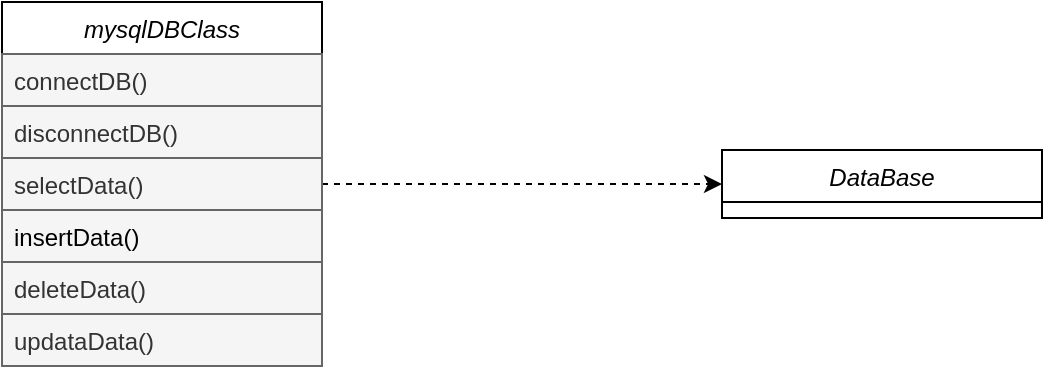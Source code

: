 <mxfile version="21.3.0" type="github">
  <diagram name="第 1 页" id="d8aUQ5NkZREB3K1inSUD">
    <mxGraphModel dx="1386" dy="788" grid="1" gridSize="10" guides="1" tooltips="1" connect="1" arrows="1" fold="1" page="1" pageScale="1" pageWidth="827" pageHeight="1169" math="0" shadow="0">
      <root>
        <mxCell id="0" />
        <mxCell id="1" parent="0" />
        <mxCell id="Z5CASr61SPqSbXcg6y8_-9" style="edgeStyle=orthogonalEdgeStyle;rounded=0;orthogonalLoop=1;jettySize=auto;html=1;exitX=1;exitY=0.5;exitDx=0;exitDy=0;dashed=1;entryX=0;entryY=0.5;entryDx=0;entryDy=0;" edge="1" parent="1" source="Z5CASr61SPqSbXcg6y8_-1" target="Z5CASr61SPqSbXcg6y8_-8">
          <mxGeometry relative="1" as="geometry">
            <mxPoint x="430" y="160" as="targetPoint" />
          </mxGeometry>
        </mxCell>
        <mxCell id="Z5CASr61SPqSbXcg6y8_-1" value="mysqlDBClass" style="swimlane;fontStyle=2;align=center;verticalAlign=top;childLayout=stackLayout;horizontal=1;startSize=26;horizontalStack=0;resizeParent=1;resizeLast=0;collapsible=1;marginBottom=0;rounded=0;shadow=0;strokeWidth=1;" vertex="1" parent="1">
          <mxGeometry x="90" y="70" width="160" height="182" as="geometry">
            <mxRectangle x="230" y="140" width="160" height="26" as="alternateBounds" />
          </mxGeometry>
        </mxCell>
        <mxCell id="Z5CASr61SPqSbXcg6y8_-2" value="connectDB()" style="text;align=left;verticalAlign=top;spacingLeft=4;spacingRight=4;overflow=hidden;rotatable=0;points=[[0,0.5],[1,0.5]];portConstraint=eastwest;fillColor=#f5f5f5;fontColor=#333333;strokeColor=#666666;" vertex="1" parent="Z5CASr61SPqSbXcg6y8_-1">
          <mxGeometry y="26" width="160" height="26" as="geometry" />
        </mxCell>
        <mxCell id="Z5CASr61SPqSbXcg6y8_-3" value="disconnectDB()" style="text;align=left;verticalAlign=top;spacingLeft=4;spacingRight=4;overflow=hidden;rotatable=0;points=[[0,0.5],[1,0.5]];portConstraint=eastwest;rounded=0;shadow=0;html=0;fillColor=#f5f5f5;fontColor=#333333;strokeColor=#666666;" vertex="1" parent="Z5CASr61SPqSbXcg6y8_-1">
          <mxGeometry y="52" width="160" height="26" as="geometry" />
        </mxCell>
        <mxCell id="Z5CASr61SPqSbXcg6y8_-4" value="selectData()" style="text;align=left;verticalAlign=top;spacingLeft=4;spacingRight=4;overflow=hidden;rotatable=0;points=[[0,0.5],[1,0.5]];portConstraint=eastwest;rounded=0;shadow=0;html=0;fillColor=#f5f5f5;fontColor=#333333;strokeColor=#666666;" vertex="1" parent="Z5CASr61SPqSbXcg6y8_-1">
          <mxGeometry y="78" width="160" height="26" as="geometry" />
        </mxCell>
        <mxCell id="Z5CASr61SPqSbXcg6y8_-5" value="insertData()" style="text;align=left;verticalAlign=top;spacingLeft=4;spacingRight=4;overflow=hidden;rotatable=0;points=[[0,0.5],[1,0.5]];portConstraint=eastwest;rounded=0;shadow=0;html=0;fillColor=#f5f5f5;strokeColor=#666666;" vertex="1" parent="Z5CASr61SPqSbXcg6y8_-1">
          <mxGeometry y="104" width="160" height="26" as="geometry" />
        </mxCell>
        <mxCell id="Z5CASr61SPqSbXcg6y8_-6" value="deleteData()" style="text;align=left;verticalAlign=top;spacingLeft=4;spacingRight=4;overflow=hidden;rotatable=0;points=[[0,0.5],[1,0.5]];portConstraint=eastwest;rounded=0;shadow=0;html=0;fillColor=#f5f5f5;fontColor=#333333;strokeColor=#666666;" vertex="1" parent="Z5CASr61SPqSbXcg6y8_-1">
          <mxGeometry y="130" width="160" height="26" as="geometry" />
        </mxCell>
        <mxCell id="Z5CASr61SPqSbXcg6y8_-7" value="updataData()" style="text;align=left;verticalAlign=top;spacingLeft=4;spacingRight=4;overflow=hidden;rotatable=0;points=[[0,0.5],[1,0.5]];portConstraint=eastwest;rounded=0;shadow=0;html=0;fillColor=#f5f5f5;fontColor=#333333;strokeColor=#666666;" vertex="1" parent="Z5CASr61SPqSbXcg6y8_-1">
          <mxGeometry y="156" width="160" height="26" as="geometry" />
        </mxCell>
        <mxCell id="Z5CASr61SPqSbXcg6y8_-8" value="DataBase" style="swimlane;fontStyle=2;align=center;verticalAlign=top;childLayout=stackLayout;horizontal=1;startSize=26;horizontalStack=0;resizeParent=1;resizeLast=0;collapsible=1;marginBottom=0;rounded=0;shadow=0;strokeWidth=1;" vertex="1" parent="1">
          <mxGeometry x="450" y="144" width="160" height="34" as="geometry">
            <mxRectangle x="230" y="140" width="160" height="26" as="alternateBounds" />
          </mxGeometry>
        </mxCell>
      </root>
    </mxGraphModel>
  </diagram>
</mxfile>
